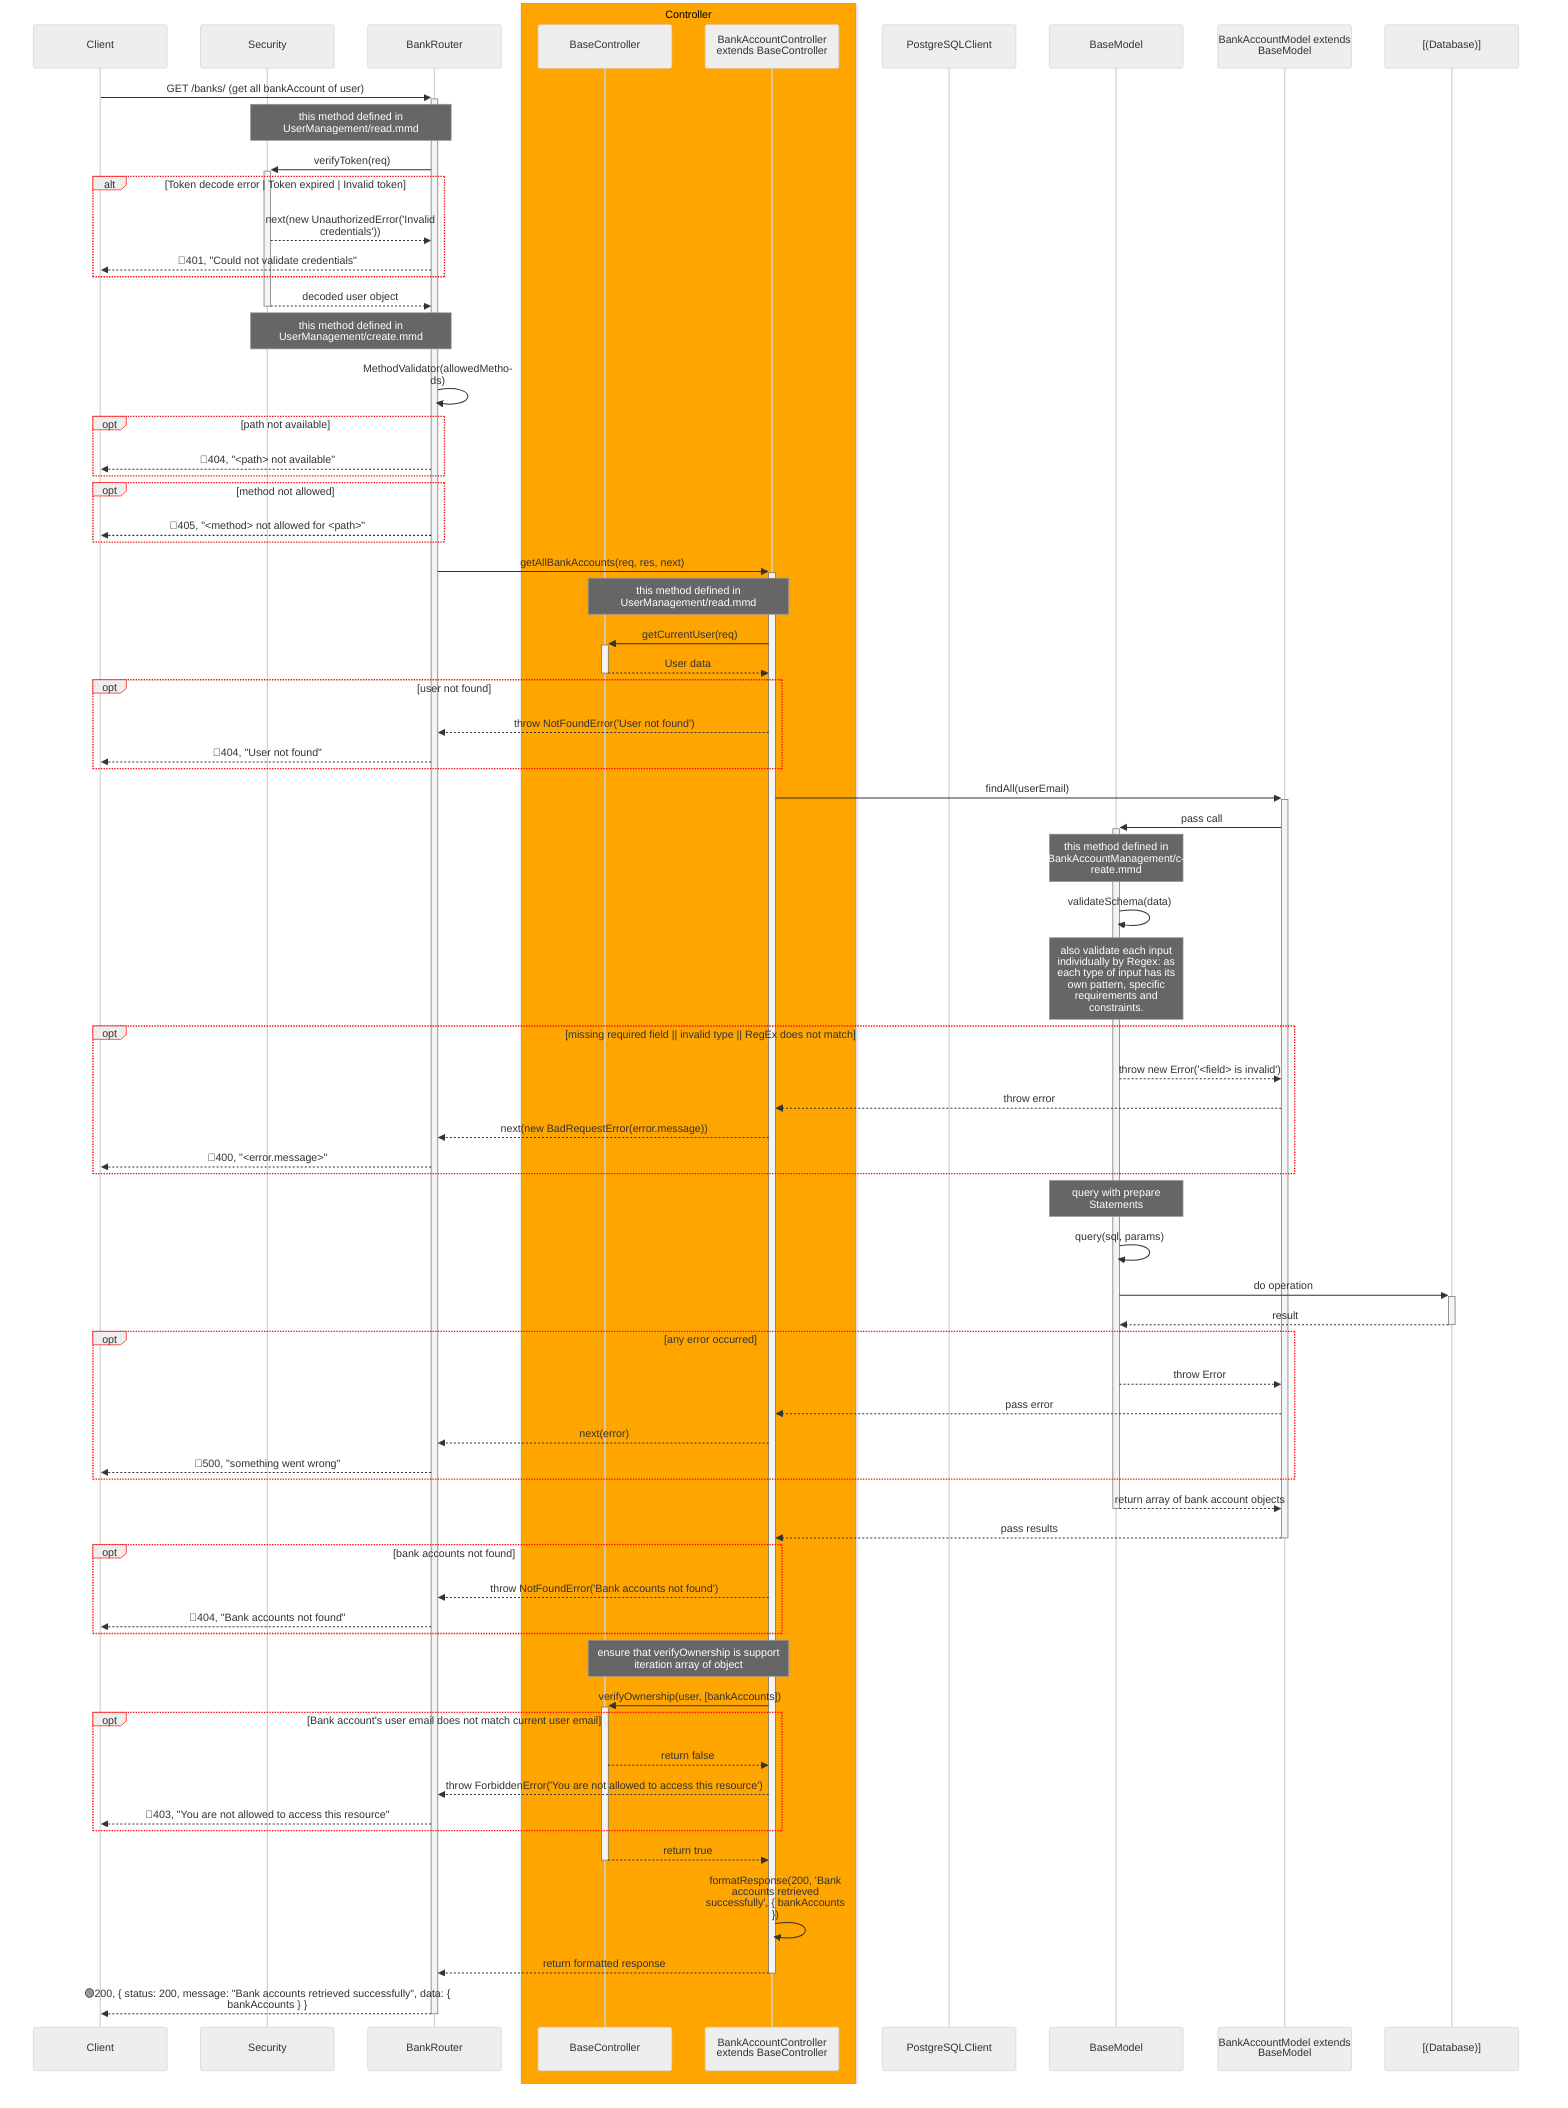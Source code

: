 %%{
    init: {
        "theme":"neutral",
        "themeVariables": {
            'labelBoxBorderColor': '#ff0000'
        },
        "sequence": { 
            "wrap": true, 
            "width": 200 
        } 
    }
}%%
sequenceDiagram
    participant Client
    participant Sec as Security
    participant Router as BankRouter
    box orange Controller
        participant BaseCont as BaseController
        participant Cont as BankAccountController extends BaseController
    end
    participant PGClient as PostgreSQLClient
    participant BaseModel as BaseModel 
    participant Model as BankAccountModel extends BaseModel
    participant DB as [(Database)]

    Client->>+Router: GET /banks/ (get all bankAccount of user)
    Note over Sec, Router: this method defined in UserManagement/read.mmd
    Router->>+Sec: verifyToken(req)
    alt Token decode error | Token expired | Invalid token
        Sec-->>Router: next(new UnauthorizedError('Invalid credentials'))
        Router-->>Client: 🔴401, "Could not validate credentials"
    end
    Sec-->>-Router: decoded user object 

    Note over Sec, Router: this method defined in UserManagement/create.mmd
    Router->>Router: MethodValidator(allowedMethods)
    opt path not available
        Router-->>Client: 🔴404, "<path> not available"
    end
    opt method not allowed
        Router-->>Client: 🔴405, "<method> not allowed for <path>"
    end
    Router->>+Cont: getAllBankAccounts(req, res, next)
    Note over Cont, BaseCont: this method defined in UserManagement/read.mmd
    Cont->>+BaseCont: getCurrentUser(req)
    BaseCont-->>-Cont: User data

    opt user not found
        Cont-->>Router: throw NotFoundError('User not found')
        Router-->>Client: 🔴404, "User not found"
    end

    Cont->>+Model: findAll(userEmail)
    Model->>+BaseModel: pass call
    Note over BaseModel: this method defined in BankAccountManagement/create.mmd
    BaseModel->>BaseModel: validateSchema(data) 
    Note over BaseModel: also validate each input individually by Regex: as each type of input has its own pattern, specific requirements and constraints.
    opt missing required field || invalid type || RegEx does not match
        BaseModel-->>Model: throw new Error('<field> is invalid')
        Model-->>Cont: throw error
        Cont-->>Router: next(new BadRequestError(error.message))
        Router-->>Client: 🔴400, "<error.message>"
    end
    Note over BaseModel: query with prepare Statements
    BaseModel->>BaseModel: query(sql, params)
    BaseModel->>+DB: do operation
    DB-->>-BaseModel: result
    opt any error occurred
        BaseModel-->>Model: throw Error
        Model-->>Cont: pass error
        Cont-->>Router: next(error)
        Router-->>Client: 🔴500, "something went wrong"
    end
    BaseModel-->>-Model: return array of bank account objects
    Model-->>-Cont: pass results

    opt bank accounts not found
        Cont-->>Router: throw NotFoundError('Bank accounts not found')
        Router-->>Client: 🔴404, "Bank accounts not found"
    end

    Note over Cont, BaseCont: ensure that verifyOwnership is support iteration array of object
    Cont->>+BaseCont: verifyOwnership(user, [bankAccounts])
    opt Bank account's user email does not match current user email
        BaseCont-->>Cont: return false
        Cont-->>Router: throw ForbiddenError('You are not allowed to access this resource')
        Router-->>Client: 🔴403, "You are not allowed to access this resource"
    end
    BaseCont-->>-Cont: return true

    Cont->>Cont: formatResponse(200, 'Bank accounts retrieved successfully', { bankAccounts })
    Cont-->>-Router: return formatted response
    Router-->>-Client: 🟢200, { status: 200, message: "Bank accounts retrieved successfully", data: { bankAccounts } }